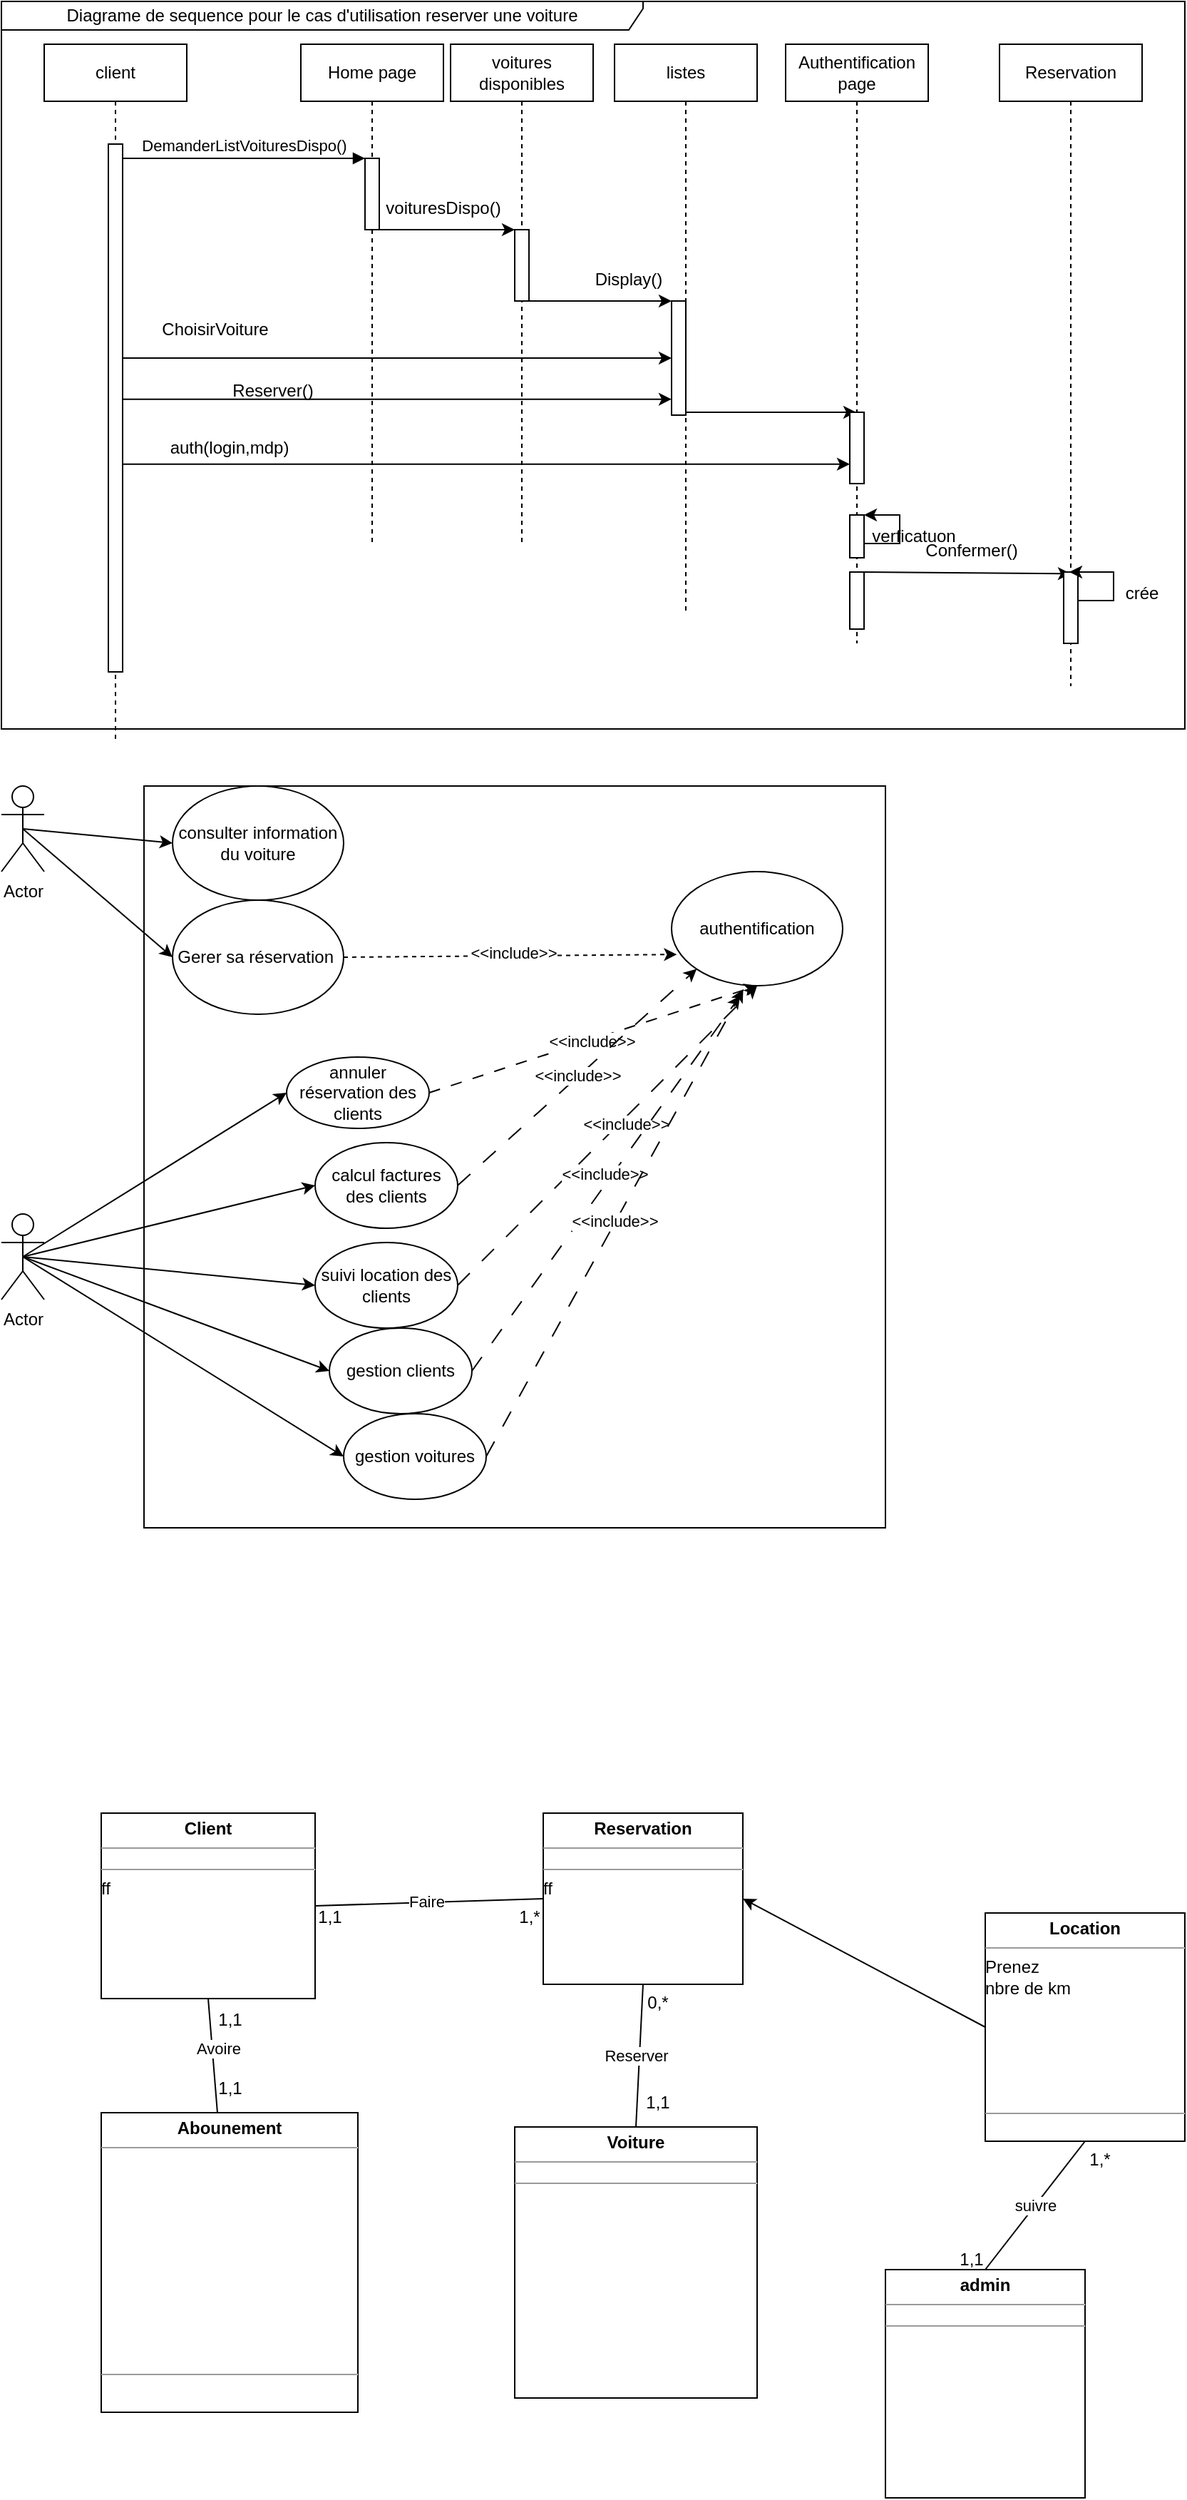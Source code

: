 <mxfile version="22.0.6" type="github" pages="2">
  <diagram name="Page-1" id="2YBvvXClWsGukQMizWep">
    <mxGraphModel dx="1222" dy="714" grid="1" gridSize="10" guides="1" tooltips="1" connect="1" arrows="1" fold="1" page="1" pageScale="1" pageWidth="850" pageHeight="1100" math="0" shadow="0">
      <root>
        <mxCell id="0" />
        <mxCell id="1" parent="0" />
        <mxCell id="aM9ryv3xv72pqoxQDRHE-1" value="client" style="shape=umlLifeline;perimeter=lifelinePerimeter;whiteSpace=wrap;html=1;container=0;dropTarget=0;collapsible=0;recursiveResize=0;outlineConnect=0;portConstraint=eastwest;newEdgeStyle={&quot;edgeStyle&quot;:&quot;elbowEdgeStyle&quot;,&quot;elbow&quot;:&quot;vertical&quot;,&quot;curved&quot;:0,&quot;rounded&quot;:0};" parent="1" vertex="1">
          <mxGeometry x="40" y="40" width="100" height="490" as="geometry" />
        </mxCell>
        <mxCell id="aM9ryv3xv72pqoxQDRHE-2" value="" style="html=1;points=[];perimeter=orthogonalPerimeter;outlineConnect=0;targetShapes=umlLifeline;portConstraint=eastwest;newEdgeStyle={&quot;edgeStyle&quot;:&quot;elbowEdgeStyle&quot;,&quot;elbow&quot;:&quot;vertical&quot;,&quot;curved&quot;:0,&quot;rounded&quot;:0};" parent="aM9ryv3xv72pqoxQDRHE-1" vertex="1">
          <mxGeometry x="45" y="70" width="10" height="370" as="geometry" />
        </mxCell>
        <mxCell id="aM9ryv3xv72pqoxQDRHE-5" value="Home page" style="shape=umlLifeline;perimeter=lifelinePerimeter;whiteSpace=wrap;html=1;container=0;dropTarget=0;collapsible=0;recursiveResize=0;outlineConnect=0;portConstraint=eastwest;newEdgeStyle={&quot;edgeStyle&quot;:&quot;elbowEdgeStyle&quot;,&quot;elbow&quot;:&quot;vertical&quot;,&quot;curved&quot;:0,&quot;rounded&quot;:0};" parent="1" vertex="1">
          <mxGeometry x="220" y="40" width="100" height="350" as="geometry" />
        </mxCell>
        <mxCell id="aM9ryv3xv72pqoxQDRHE-6" value="" style="html=1;points=[];perimeter=orthogonalPerimeter;outlineConnect=0;targetShapes=umlLifeline;portConstraint=eastwest;newEdgeStyle={&quot;edgeStyle&quot;:&quot;elbowEdgeStyle&quot;,&quot;elbow&quot;:&quot;vertical&quot;,&quot;curved&quot;:0,&quot;rounded&quot;:0};" parent="aM9ryv3xv72pqoxQDRHE-5" vertex="1">
          <mxGeometry x="45" y="80" width="10" height="50" as="geometry" />
        </mxCell>
        <mxCell id="aM9ryv3xv72pqoxQDRHE-7" value="DemanderListVoituresDispo()" style="html=1;verticalAlign=bottom;endArrow=block;edgeStyle=elbowEdgeStyle;elbow=vertical;curved=0;rounded=0;" parent="1" source="aM9ryv3xv72pqoxQDRHE-2" target="aM9ryv3xv72pqoxQDRHE-6" edge="1">
          <mxGeometry relative="1" as="geometry">
            <mxPoint x="195" y="130" as="sourcePoint" />
            <Array as="points">
              <mxPoint x="180" y="120" />
            </Array>
          </mxGeometry>
        </mxCell>
        <mxCell id="KbA2PPDoQIq2BiCPACwR-2" value="" style="endArrow=classic;html=1;rounded=0;" parent="1" source="aM9ryv3xv72pqoxQDRHE-6" edge="1">
          <mxGeometry width="50" height="50" relative="1" as="geometry">
            <mxPoint x="320" y="270" as="sourcePoint" />
            <mxPoint x="370" y="170" as="targetPoint" />
          </mxGeometry>
        </mxCell>
        <mxCell id="KbA2PPDoQIq2BiCPACwR-3" value="voituresDispo()" style="text;strokeColor=none;align=center;fillColor=none;html=1;verticalAlign=middle;whiteSpace=wrap;rounded=0;" parent="1" vertex="1">
          <mxGeometry x="290" y="140" width="60" height="30" as="geometry" />
        </mxCell>
        <mxCell id="KbA2PPDoQIq2BiCPACwR-4" value="voitures disponibles" style="shape=umlLifeline;perimeter=lifelinePerimeter;whiteSpace=wrap;html=1;container=0;dropTarget=0;collapsible=0;recursiveResize=0;outlineConnect=0;portConstraint=eastwest;newEdgeStyle={&quot;edgeStyle&quot;:&quot;elbowEdgeStyle&quot;,&quot;elbow&quot;:&quot;vertical&quot;,&quot;curved&quot;:0,&quot;rounded&quot;:0};" parent="1" vertex="1">
          <mxGeometry x="325" y="40" width="100" height="350" as="geometry" />
        </mxCell>
        <mxCell id="KbA2PPDoQIq2BiCPACwR-5" value="" style="html=1;points=[];perimeter=orthogonalPerimeter;outlineConnect=0;targetShapes=umlLifeline;portConstraint=eastwest;newEdgeStyle={&quot;edgeStyle&quot;:&quot;elbowEdgeStyle&quot;,&quot;elbow&quot;:&quot;vertical&quot;,&quot;curved&quot;:0,&quot;rounded&quot;:0};" parent="KbA2PPDoQIq2BiCPACwR-4" vertex="1">
          <mxGeometry x="45" y="130" width="10" height="50" as="geometry" />
        </mxCell>
        <mxCell id="KbA2PPDoQIq2BiCPACwR-11" value="listes" style="shape=umlLifeline;perimeter=lifelinePerimeter;whiteSpace=wrap;html=1;container=0;dropTarget=0;collapsible=0;recursiveResize=0;outlineConnect=0;portConstraint=eastwest;newEdgeStyle={&quot;edgeStyle&quot;:&quot;elbowEdgeStyle&quot;,&quot;elbow&quot;:&quot;vertical&quot;,&quot;curved&quot;:0,&quot;rounded&quot;:0};" parent="1" vertex="1">
          <mxGeometry x="440" y="40" width="100" height="400" as="geometry" />
        </mxCell>
        <mxCell id="KbA2PPDoQIq2BiCPACwR-12" value="" style="html=1;points=[];perimeter=orthogonalPerimeter;outlineConnect=0;targetShapes=umlLifeline;portConstraint=eastwest;newEdgeStyle={&quot;edgeStyle&quot;:&quot;elbowEdgeStyle&quot;,&quot;elbow&quot;:&quot;vertical&quot;,&quot;curved&quot;:0,&quot;rounded&quot;:0};" parent="KbA2PPDoQIq2BiCPACwR-11" vertex="1">
          <mxGeometry x="40" y="180" width="10" height="80" as="geometry" />
        </mxCell>
        <mxCell id="KbA2PPDoQIq2BiCPACwR-22" value="" style="endArrow=classic;html=1;rounded=0;entryX=1;entryY=1;entryDx=0;entryDy=0;" parent="1" target="KbA2PPDoQIq2BiCPACwR-25" edge="1">
          <mxGeometry width="50" height="50" relative="1" as="geometry">
            <mxPoint x="380" y="220" as="sourcePoint" />
            <mxPoint x="340" y="170" as="targetPoint" />
          </mxGeometry>
        </mxCell>
        <mxCell id="KbA2PPDoQIq2BiCPACwR-25" value="Display()" style="text;strokeColor=none;align=center;fillColor=none;html=1;verticalAlign=middle;whiteSpace=wrap;rounded=0;" parent="1" vertex="1">
          <mxGeometry x="420" y="190" width="60" height="30" as="geometry" />
        </mxCell>
        <mxCell id="KbA2PPDoQIq2BiCPACwR-31" value="" style="endArrow=classic;html=1;rounded=0;" parent="1" target="KbA2PPDoQIq2BiCPACwR-12" edge="1">
          <mxGeometry width="50" height="50" relative="1" as="geometry">
            <mxPoint x="94.914" y="260" as="sourcePoint" />
            <mxPoint x="470" y="260" as="targetPoint" />
          </mxGeometry>
        </mxCell>
        <mxCell id="KbA2PPDoQIq2BiCPACwR-32" value="ChoisirVoiture" style="text;strokeColor=none;align=center;fillColor=none;html=1;verticalAlign=middle;whiteSpace=wrap;rounded=0;" parent="1" vertex="1">
          <mxGeometry x="130" y="225" width="60" height="30" as="geometry" />
        </mxCell>
        <mxCell id="KbA2PPDoQIq2BiCPACwR-33" value="Authentification page" style="shape=umlLifeline;perimeter=lifelinePerimeter;whiteSpace=wrap;html=1;container=0;dropTarget=0;collapsible=0;recursiveResize=0;outlineConnect=0;portConstraint=eastwest;newEdgeStyle={&quot;edgeStyle&quot;:&quot;elbowEdgeStyle&quot;,&quot;elbow&quot;:&quot;vertical&quot;,&quot;curved&quot;:0,&quot;rounded&quot;:0};" parent="1" vertex="1">
          <mxGeometry x="560" y="40" width="100" height="420" as="geometry" />
        </mxCell>
        <mxCell id="7IlFe1IYsZEhboHqI39O-149" value="" style="html=1;points=[];perimeter=orthogonalPerimeter;outlineConnect=0;targetShapes=umlLifeline;portConstraint=eastwest;newEdgeStyle={&quot;edgeStyle&quot;:&quot;elbowEdgeStyle&quot;,&quot;elbow&quot;:&quot;vertical&quot;,&quot;curved&quot;:0,&quot;rounded&quot;:0};" parent="KbA2PPDoQIq2BiCPACwR-33" vertex="1">
          <mxGeometry x="45" y="330" width="10" height="30" as="geometry" />
        </mxCell>
        <mxCell id="7IlFe1IYsZEhboHqI39O-152" value="" style="endArrow=classic;html=1;rounded=0;" parent="KbA2PPDoQIq2BiCPACwR-33" source="7IlFe1IYsZEhboHqI39O-149" target="7IlFe1IYsZEhboHqI39O-149" edge="1">
          <mxGeometry width="50" height="50" relative="1" as="geometry">
            <mxPoint x="-40" y="230" as="sourcePoint" />
            <mxPoint x="10" y="180" as="targetPoint" />
            <Array as="points">
              <mxPoint x="80" y="350" />
              <mxPoint x="80" y="330" />
            </Array>
          </mxGeometry>
        </mxCell>
        <mxCell id="7IlFe1IYsZEhboHqI39O-163" value="" style="html=1;points=[];perimeter=orthogonalPerimeter;outlineConnect=0;targetShapes=umlLifeline;portConstraint=eastwest;newEdgeStyle={&quot;edgeStyle&quot;:&quot;elbowEdgeStyle&quot;,&quot;elbow&quot;:&quot;vertical&quot;,&quot;curved&quot;:0,&quot;rounded&quot;:0};" parent="KbA2PPDoQIq2BiCPACwR-33" vertex="1">
          <mxGeometry x="45" y="370" width="10" height="40" as="geometry" />
        </mxCell>
        <mxCell id="KbA2PPDoQIq2BiCPACwR-35" value="" style="endArrow=classic;html=1;rounded=0;" parent="1" edge="1">
          <mxGeometry width="50" height="50" relative="1" as="geometry">
            <mxPoint x="490" y="298" as="sourcePoint" />
            <mxPoint x="609.5" y="298" as="targetPoint" />
          </mxGeometry>
        </mxCell>
        <mxCell id="KbA2PPDoQIq2BiCPACwR-39" value="auth(login,mdp)" style="text;strokeColor=none;align=center;fillColor=none;html=1;verticalAlign=middle;whiteSpace=wrap;rounded=0;" parent="1" vertex="1">
          <mxGeometry x="140" y="308" width="60" height="30" as="geometry" />
        </mxCell>
        <mxCell id="KbA2PPDoQIq2BiCPACwR-43" value="verficatuon" style="text;strokeColor=none;align=center;fillColor=none;html=1;verticalAlign=middle;whiteSpace=wrap;rounded=0;" parent="1" vertex="1">
          <mxGeometry x="620" y="370" width="60" height="30" as="geometry" />
        </mxCell>
        <mxCell id="KbA2PPDoQIq2BiCPACwR-50" value="Reservation" style="shape=umlLifeline;perimeter=lifelinePerimeter;whiteSpace=wrap;html=1;container=0;dropTarget=0;collapsible=0;recursiveResize=0;outlineConnect=0;portConstraint=eastwest;newEdgeStyle={&quot;edgeStyle&quot;:&quot;elbowEdgeStyle&quot;,&quot;elbow&quot;:&quot;vertical&quot;,&quot;curved&quot;:0,&quot;rounded&quot;:0};" parent="1" vertex="1">
          <mxGeometry x="710" y="40" width="100" height="450" as="geometry" />
        </mxCell>
        <mxCell id="KbA2PPDoQIq2BiCPACwR-51" value="" style="html=1;points=[];perimeter=orthogonalPerimeter;outlineConnect=0;targetShapes=umlLifeline;portConstraint=eastwest;newEdgeStyle={&quot;edgeStyle&quot;:&quot;elbowEdgeStyle&quot;,&quot;elbow&quot;:&quot;vertical&quot;,&quot;curved&quot;:0,&quot;rounded&quot;:0};" parent="KbA2PPDoQIq2BiCPACwR-50" vertex="1">
          <mxGeometry x="45" y="370" width="10" height="50" as="geometry" />
        </mxCell>
        <mxCell id="KbA2PPDoQIq2BiCPACwR-54" value="" style="endArrow=classic;html=1;rounded=0;" parent="1" edge="1">
          <mxGeometry width="50" height="50" relative="1" as="geometry">
            <mxPoint x="615.0" y="410" as="sourcePoint" />
            <mxPoint x="760.0" y="411.18" as="targetPoint" />
          </mxGeometry>
        </mxCell>
        <mxCell id="7IlFe1IYsZEhboHqI39O-19" style="rounded=0;orthogonalLoop=1;jettySize=auto;html=1;exitX=0.5;exitY=0.5;exitDx=0;exitDy=0;exitPerimeter=0;entryX=0;entryY=0.5;entryDx=0;entryDy=0;" parent="1" source="7IlFe1IYsZEhboHqI39O-1" target="7IlFe1IYsZEhboHqI39O-3" edge="1">
          <mxGeometry relative="1" as="geometry" />
        </mxCell>
        <mxCell id="7IlFe1IYsZEhboHqI39O-20" style="rounded=0;orthogonalLoop=1;jettySize=auto;html=1;exitX=0.5;exitY=0.5;exitDx=0;exitDy=0;exitPerimeter=0;entryX=0;entryY=0.5;entryDx=0;entryDy=0;" parent="1" source="7IlFe1IYsZEhboHqI39O-1" target="7IlFe1IYsZEhboHqI39O-4" edge="1">
          <mxGeometry relative="1" as="geometry" />
        </mxCell>
        <mxCell id="7IlFe1IYsZEhboHqI39O-1" value="Actor" style="shape=umlActor;verticalLabelPosition=bottom;verticalAlign=top;html=1;outlineConnect=0;" parent="1" vertex="1">
          <mxGeometry x="10" y="560" width="30" height="60" as="geometry" />
        </mxCell>
        <mxCell id="7IlFe1IYsZEhboHqI39O-2" value="" style="whiteSpace=wrap;html=1;aspect=fixed;fillColor=none;" parent="1" vertex="1">
          <mxGeometry x="110" y="560" width="520" height="520" as="geometry" />
        </mxCell>
        <mxCell id="7IlFe1IYsZEhboHqI39O-3" value="consulter information du voiture" style="ellipse;whiteSpace=wrap;html=1;fillColor=none;" parent="1" vertex="1">
          <mxGeometry x="130" y="560" width="120" height="80" as="geometry" />
        </mxCell>
        <mxCell id="7IlFe1IYsZEhboHqI39O-15" style="rounded=0;orthogonalLoop=1;jettySize=auto;html=1;exitX=1;exitY=0.5;exitDx=0;exitDy=0;entryX=0;entryY=0.5;entryDx=0;entryDy=0;strokeColor=none;" parent="1" source="7IlFe1IYsZEhboHqI39O-4" target="7IlFe1IYsZEhboHqI39O-10" edge="1">
          <mxGeometry relative="1" as="geometry" />
        </mxCell>
        <mxCell id="7IlFe1IYsZEhboHqI39O-16" style="rounded=0;orthogonalLoop=1;jettySize=auto;html=1;exitX=1;exitY=0.5;exitDx=0;exitDy=0;entryX=0;entryY=0.5;entryDx=0;entryDy=0;strokeColor=none;" parent="1" source="7IlFe1IYsZEhboHqI39O-4" target="7IlFe1IYsZEhboHqI39O-10" edge="1">
          <mxGeometry relative="1" as="geometry" />
        </mxCell>
        <mxCell id="7IlFe1IYsZEhboHqI39O-4" value="Gerer sa réservation&amp;nbsp;" style="ellipse;whiteSpace=wrap;html=1;fillColor=none;" parent="1" vertex="1">
          <mxGeometry x="130" y="640" width="120" height="80" as="geometry" />
        </mxCell>
        <mxCell id="7IlFe1IYsZEhboHqI39O-26" style="rounded=0;orthogonalLoop=1;jettySize=auto;html=1;exitX=1;exitY=0.5;exitDx=0;exitDy=0;entryX=0.5;entryY=1;entryDx=0;entryDy=0;dashed=1;dashPattern=8 8;" parent="1" source="7IlFe1IYsZEhboHqI39O-5" target="7IlFe1IYsZEhboHqI39O-10" edge="1">
          <mxGeometry relative="1" as="geometry" />
        </mxCell>
        <mxCell id="7IlFe1IYsZEhboHqI39O-31" value="&amp;lt;&amp;lt;include&amp;gt;&amp;gt;" style="edgeLabel;html=1;align=center;verticalAlign=middle;resizable=0;points=[];" parent="7IlFe1IYsZEhboHqI39O-26" vertex="1" connectable="0">
          <mxGeometry x="-0.021" relative="1" as="geometry">
            <mxPoint x="1" as="offset" />
          </mxGeometry>
        </mxCell>
        <mxCell id="7IlFe1IYsZEhboHqI39O-5" value="annuler réservation des&lt;br/&gt;clients" style="ellipse;whiteSpace=wrap;html=1;fillColor=none;" parent="1" vertex="1">
          <mxGeometry x="210" y="750" width="100" height="50" as="geometry" />
        </mxCell>
        <mxCell id="7IlFe1IYsZEhboHqI39O-28" style="rounded=0;orthogonalLoop=1;jettySize=auto;html=1;exitX=1;exitY=0.5;exitDx=0;exitDy=0;dashed=1;dashPattern=12 12;entryX=0.5;entryY=1;entryDx=0;entryDy=0;" parent="1" source="7IlFe1IYsZEhboHqI39O-6" target="7IlFe1IYsZEhboHqI39O-10" edge="1">
          <mxGeometry relative="1" as="geometry">
            <mxPoint x="400" y="680" as="targetPoint" />
          </mxGeometry>
        </mxCell>
        <mxCell id="7IlFe1IYsZEhboHqI39O-33" value="&amp;lt;&amp;lt;include&amp;gt;&amp;gt;" style="edgeLabel;html=1;align=center;verticalAlign=middle;resizable=0;points=[];" parent="7IlFe1IYsZEhboHqI39O-28" vertex="1" connectable="0">
          <mxGeometry x="0.104" y="-2" relative="1" as="geometry">
            <mxPoint y="1" as="offset" />
          </mxGeometry>
        </mxCell>
        <mxCell id="7IlFe1IYsZEhboHqI39O-6" value="suivi location des clients" style="ellipse;whiteSpace=wrap;html=1;fillColor=none;" parent="1" vertex="1">
          <mxGeometry x="230" y="880" width="100" height="60" as="geometry" />
        </mxCell>
        <mxCell id="7IlFe1IYsZEhboHqI39O-27" style="rounded=0;orthogonalLoop=1;jettySize=auto;html=1;exitX=1;exitY=0.5;exitDx=0;exitDy=0;dashed=1;dashPattern=12 12;entryX=0;entryY=1;entryDx=0;entryDy=0;" parent="1" source="7IlFe1IYsZEhboHqI39O-7" target="7IlFe1IYsZEhboHqI39O-10" edge="1">
          <mxGeometry relative="1" as="geometry">
            <mxPoint x="400" y="690" as="targetPoint" />
          </mxGeometry>
        </mxCell>
        <mxCell id="7IlFe1IYsZEhboHqI39O-32" value="&amp;lt;&amp;lt;include&amp;gt;&amp;gt;" style="edgeLabel;html=1;align=center;verticalAlign=middle;resizable=0;points=[];" parent="7IlFe1IYsZEhboHqI39O-27" vertex="1" connectable="0">
          <mxGeometry x="0.011" y="1" relative="1" as="geometry">
            <mxPoint as="offset" />
          </mxGeometry>
        </mxCell>
        <mxCell id="7IlFe1IYsZEhboHqI39O-7" value="calcul factures&lt;br&gt;des clients" style="ellipse;whiteSpace=wrap;html=1;gradientColor=none;fillColor=none;" parent="1" vertex="1">
          <mxGeometry x="230" y="810" width="100" height="60" as="geometry" />
        </mxCell>
        <mxCell id="7IlFe1IYsZEhboHqI39O-29" style="rounded=0;orthogonalLoop=1;jettySize=auto;html=1;exitX=1;exitY=0.5;exitDx=0;exitDy=0;dashed=1;dashPattern=12 12;entryX=0.401;entryY=1.088;entryDx=0;entryDy=0;entryPerimeter=0;" parent="1" source="7IlFe1IYsZEhboHqI39O-8" target="7IlFe1IYsZEhboHqI39O-10" edge="1">
          <mxGeometry relative="1" as="geometry">
            <mxPoint x="400" y="700" as="targetPoint" />
          </mxGeometry>
        </mxCell>
        <mxCell id="7IlFe1IYsZEhboHqI39O-34" value="&amp;lt;&amp;lt;include&amp;gt;&amp;gt;" style="edgeLabel;html=1;align=center;verticalAlign=middle;resizable=0;points=[];" parent="7IlFe1IYsZEhboHqI39O-29" vertex="1" connectable="0">
          <mxGeometry x="0.026" y="5" relative="1" as="geometry">
            <mxPoint as="offset" />
          </mxGeometry>
        </mxCell>
        <mxCell id="7IlFe1IYsZEhboHqI39O-8" value="gestion clients" style="ellipse;whiteSpace=wrap;html=1;fillColor=none;" parent="1" vertex="1">
          <mxGeometry x="240" y="940" width="100" height="60" as="geometry" />
        </mxCell>
        <mxCell id="7IlFe1IYsZEhboHqI39O-30" style="rounded=0;orthogonalLoop=1;jettySize=auto;html=1;exitX=1;exitY=0.5;exitDx=0;exitDy=0;dashed=1;dashPattern=12 12;entryX=0.419;entryY=1.032;entryDx=0;entryDy=0;entryPerimeter=0;" parent="1" source="7IlFe1IYsZEhboHqI39O-9" target="7IlFe1IYsZEhboHqI39O-10" edge="1">
          <mxGeometry relative="1" as="geometry">
            <mxPoint x="400" y="700" as="targetPoint" />
          </mxGeometry>
        </mxCell>
        <mxCell id="7IlFe1IYsZEhboHqI39O-35" value="&amp;lt;&amp;lt;include&amp;gt;&amp;gt;" style="edgeLabel;html=1;align=center;verticalAlign=middle;resizable=0;points=[];" parent="7IlFe1IYsZEhboHqI39O-30" vertex="1" connectable="0">
          <mxGeometry x="0.007" y="1" relative="1" as="geometry">
            <mxPoint as="offset" />
          </mxGeometry>
        </mxCell>
        <mxCell id="7IlFe1IYsZEhboHqI39O-9" value="gestion voitures" style="ellipse;whiteSpace=wrap;html=1;fillColor=none;" parent="1" vertex="1">
          <mxGeometry x="250" y="1000" width="100" height="60" as="geometry" />
        </mxCell>
        <mxCell id="7IlFe1IYsZEhboHqI39O-10" value="authentification" style="ellipse;whiteSpace=wrap;html=1;fillColor=none;" parent="1" vertex="1">
          <mxGeometry x="480" y="620" width="120" height="80" as="geometry" />
        </mxCell>
        <mxCell id="7IlFe1IYsZEhboHqI39O-21" style="rounded=0;orthogonalLoop=1;jettySize=auto;html=1;exitX=0.5;exitY=0.5;exitDx=0;exitDy=0;exitPerimeter=0;entryX=0;entryY=0.5;entryDx=0;entryDy=0;" parent="1" source="7IlFe1IYsZEhboHqI39O-14" target="7IlFe1IYsZEhboHqI39O-5" edge="1">
          <mxGeometry relative="1" as="geometry" />
        </mxCell>
        <mxCell id="7IlFe1IYsZEhboHqI39O-22" style="rounded=0;orthogonalLoop=1;jettySize=auto;html=1;exitX=0.5;exitY=0.5;exitDx=0;exitDy=0;exitPerimeter=0;entryX=0;entryY=0.5;entryDx=0;entryDy=0;" parent="1" source="7IlFe1IYsZEhboHqI39O-14" target="7IlFe1IYsZEhboHqI39O-7" edge="1">
          <mxGeometry relative="1" as="geometry" />
        </mxCell>
        <mxCell id="7IlFe1IYsZEhboHqI39O-23" style="rounded=0;orthogonalLoop=1;jettySize=auto;html=1;exitX=0.5;exitY=0.5;exitDx=0;exitDy=0;exitPerimeter=0;entryX=0;entryY=0.5;entryDx=0;entryDy=0;" parent="1" source="7IlFe1IYsZEhboHqI39O-14" target="7IlFe1IYsZEhboHqI39O-6" edge="1">
          <mxGeometry relative="1" as="geometry" />
        </mxCell>
        <mxCell id="7IlFe1IYsZEhboHqI39O-24" style="rounded=0;orthogonalLoop=1;jettySize=auto;html=1;exitX=0.5;exitY=0.5;exitDx=0;exitDy=0;exitPerimeter=0;entryX=0;entryY=0.5;entryDx=0;entryDy=0;" parent="1" source="7IlFe1IYsZEhboHqI39O-14" target="7IlFe1IYsZEhboHqI39O-8" edge="1">
          <mxGeometry relative="1" as="geometry" />
        </mxCell>
        <mxCell id="7IlFe1IYsZEhboHqI39O-25" style="rounded=0;orthogonalLoop=1;jettySize=auto;html=1;exitX=0.5;exitY=0.5;exitDx=0;exitDy=0;exitPerimeter=0;entryX=0;entryY=0.5;entryDx=0;entryDy=0;" parent="1" source="7IlFe1IYsZEhboHqI39O-14" target="7IlFe1IYsZEhboHqI39O-9" edge="1">
          <mxGeometry relative="1" as="geometry" />
        </mxCell>
        <mxCell id="7IlFe1IYsZEhboHqI39O-14" value="Actor" style="shape=umlActor;verticalLabelPosition=bottom;verticalAlign=top;html=1;outlineConnect=0;" parent="1" vertex="1">
          <mxGeometry x="10" y="860" width="30" height="60" as="geometry" />
        </mxCell>
        <mxCell id="7IlFe1IYsZEhboHqI39O-17" style="rounded=0;orthogonalLoop=1;jettySize=auto;html=1;exitX=1;exitY=0.5;exitDx=0;exitDy=0;entryX=0.031;entryY=0.726;entryDx=0;entryDy=0;entryPerimeter=0;dashed=1;" parent="1" source="7IlFe1IYsZEhboHqI39O-4" target="7IlFe1IYsZEhboHqI39O-10" edge="1">
          <mxGeometry relative="1" as="geometry" />
        </mxCell>
        <mxCell id="7IlFe1IYsZEhboHqI39O-18" value="&amp;lt;&amp;lt;include&amp;gt;&amp;gt;" style="edgeLabel;html=1;align=center;verticalAlign=middle;resizable=0;points=[];" parent="7IlFe1IYsZEhboHqI39O-17" vertex="1" connectable="0">
          <mxGeometry x="0.024" y="2" relative="1" as="geometry">
            <mxPoint x="-1" as="offset" />
          </mxGeometry>
        </mxCell>
        <mxCell id="7IlFe1IYsZEhboHqI39O-127" style="rounded=0;orthogonalLoop=1;jettySize=auto;html=1;exitX=1;exitY=0.5;exitDx=0;exitDy=0;entryX=0;entryY=0.5;entryDx=0;entryDy=0;endArrow=none;endFill=0;startArrow=classic;startFill=1;" parent="1" source="7IlFe1IYsZEhboHqI39O-41" target="7IlFe1IYsZEhboHqI39O-42" edge="1">
          <mxGeometry relative="1" as="geometry" />
        </mxCell>
        <mxCell id="7IlFe1IYsZEhboHqI39O-129" style="rounded=0;orthogonalLoop=1;jettySize=auto;html=1;exitX=0.5;exitY=1;exitDx=0;exitDy=0;entryX=0.5;entryY=0;entryDx=0;entryDy=0;endArrow=none;endFill=0;" parent="1" source="7IlFe1IYsZEhboHqI39O-41" target="7IlFe1IYsZEhboHqI39O-43" edge="1">
          <mxGeometry relative="1" as="geometry" />
        </mxCell>
        <mxCell id="7IlFe1IYsZEhboHqI39O-132" value="Reserver" style="edgeLabel;html=1;align=center;verticalAlign=middle;resizable=0;points=[];" parent="7IlFe1IYsZEhboHqI39O-129" vertex="1" connectable="0">
          <mxGeometry x="-0.002" y="-3" relative="1" as="geometry">
            <mxPoint as="offset" />
          </mxGeometry>
        </mxCell>
        <mxCell id="7IlFe1IYsZEhboHqI39O-41" value="&lt;p style=&quot;margin:0px;margin-top:4px;text-align:center;&quot;&gt;&lt;b&gt;Reservation&lt;/b&gt;&lt;/p&gt;&lt;hr size=&quot;1&quot;&gt;&lt;div style=&quot;height:2px;&quot;&gt;&lt;/div&gt;&lt;hr size=&quot;1&quot;&gt;&lt;div style=&quot;height:2px;&quot;&gt;ff&lt;/div&gt;" style="verticalAlign=top;align=left;overflow=fill;fontSize=12;fontFamily=Helvetica;html=1;whiteSpace=wrap;" parent="1" vertex="1">
          <mxGeometry x="390" y="1280" width="140" height="120" as="geometry" />
        </mxCell>
        <mxCell id="7IlFe1IYsZEhboHqI39O-128" style="rounded=0;orthogonalLoop=1;jettySize=auto;html=1;exitX=0.5;exitY=1;exitDx=0;exitDy=0;entryX=0.5;entryY=0;entryDx=0;entryDy=0;endArrow=none;endFill=0;" parent="1" source="7IlFe1IYsZEhboHqI39O-42" target="7IlFe1IYsZEhboHqI39O-124" edge="1">
          <mxGeometry relative="1" as="geometry" />
        </mxCell>
        <mxCell id="7IlFe1IYsZEhboHqI39O-131" value="suivre" style="edgeLabel;html=1;align=center;verticalAlign=middle;resizable=0;points=[];" parent="7IlFe1IYsZEhboHqI39O-128" vertex="1" connectable="0">
          <mxGeometry x="-0.001" relative="1" as="geometry">
            <mxPoint as="offset" />
          </mxGeometry>
        </mxCell>
        <mxCell id="7IlFe1IYsZEhboHqI39O-42" value="&lt;p style=&quot;margin:0px;margin-top:4px;text-align:center;&quot;&gt;&lt;b&gt;Location&lt;/b&gt;&lt;/p&gt;&lt;hr size=&quot;1&quot;&gt;Prenez&lt;br&gt;nbre de km&lt;br&gt;&lt;br&gt;&lt;br&gt;&lt;br&gt;&lt;br&gt;&lt;br&gt;&lt;div style=&quot;height:2px;&quot;&gt;&lt;/div&gt;&lt;hr size=&quot;1&quot;&gt;&lt;div style=&quot;height:2px;&quot;&gt;&lt;/div&gt;" style="verticalAlign=top;align=left;overflow=fill;fontSize=12;fontFamily=Helvetica;html=1;whiteSpace=wrap;" parent="1" vertex="1">
          <mxGeometry x="700" y="1350" width="140" height="160" as="geometry" />
        </mxCell>
        <mxCell id="7IlFe1IYsZEhboHqI39O-43" value="&lt;p style=&quot;margin:0px;margin-top:4px;text-align:center;&quot;&gt;&lt;b&gt;Voiture&lt;/b&gt;&lt;/p&gt;&lt;hr size=&quot;1&quot;&gt;&lt;div style=&quot;height:2px;&quot;&gt;&lt;/div&gt;&lt;hr size=&quot;1&quot;&gt;&lt;div style=&quot;height:2px;&quot;&gt;&lt;/div&gt;" style="verticalAlign=top;align=left;overflow=fill;fontSize=12;fontFamily=Helvetica;html=1;whiteSpace=wrap;" parent="1" vertex="1">
          <mxGeometry x="370" y="1500" width="170" height="190" as="geometry" />
        </mxCell>
        <mxCell id="7IlFe1IYsZEhboHqI39O-44" value="&lt;p style=&quot;margin:0px;margin-top:4px;text-align:center;&quot;&gt;&lt;b&gt;Abounement&lt;/b&gt;&lt;/p&gt;&lt;hr size=&quot;1&quot;&gt;&lt;br&gt;&lt;br&gt;&lt;br&gt;&lt;br&gt;&lt;br&gt;&lt;br&gt;&lt;br&gt;&lt;br&gt;&lt;br&gt;&lt;br&gt;&lt;div style=&quot;height:2px;&quot;&gt;&lt;/div&gt;&lt;hr size=&quot;1&quot;&gt;&lt;div style=&quot;height:2px;&quot;&gt;&lt;/div&gt;" style="verticalAlign=top;align=left;overflow=fill;fontSize=12;fontFamily=Helvetica;html=1;whiteSpace=wrap;" parent="1" vertex="1">
          <mxGeometry x="80" y="1490" width="180" height="210" as="geometry" />
        </mxCell>
        <mxCell id="7IlFe1IYsZEhboHqI39O-125" style="rounded=0;orthogonalLoop=1;jettySize=auto;html=1;exitX=1;exitY=0.5;exitDx=0;exitDy=0;entryX=0;entryY=0.5;entryDx=0;entryDy=0;endArrow=none;endFill=0;" parent="1" source="7IlFe1IYsZEhboHqI39O-45" target="7IlFe1IYsZEhboHqI39O-41" edge="1">
          <mxGeometry relative="1" as="geometry" />
        </mxCell>
        <mxCell id="7IlFe1IYsZEhboHqI39O-133" value="Faire" style="edgeLabel;html=1;align=center;verticalAlign=middle;resizable=0;points=[];" parent="7IlFe1IYsZEhboHqI39O-125" vertex="1" connectable="0">
          <mxGeometry x="-0.023" y="1" relative="1" as="geometry">
            <mxPoint as="offset" />
          </mxGeometry>
        </mxCell>
        <mxCell id="7IlFe1IYsZEhboHqI39O-130" style="rounded=0;orthogonalLoop=1;jettySize=auto;html=1;exitX=0.5;exitY=1;exitDx=0;exitDy=0;endArrow=none;endFill=0;" parent="1" source="7IlFe1IYsZEhboHqI39O-45" target="7IlFe1IYsZEhboHqI39O-44" edge="1">
          <mxGeometry relative="1" as="geometry" />
        </mxCell>
        <mxCell id="7IlFe1IYsZEhboHqI39O-134" value="Avoire" style="edgeLabel;html=1;align=center;verticalAlign=middle;resizable=0;points=[];" parent="7IlFe1IYsZEhboHqI39O-130" vertex="1" connectable="0">
          <mxGeometry x="-0.123" y="4" relative="1" as="geometry">
            <mxPoint as="offset" />
          </mxGeometry>
        </mxCell>
        <mxCell id="7IlFe1IYsZEhboHqI39O-45" value="&lt;p style=&quot;margin:0px;margin-top:4px;text-align:center;&quot;&gt;&lt;b&gt;Client&lt;/b&gt;&lt;/p&gt;&lt;hr size=&quot;1&quot;&gt;&lt;div style=&quot;height:2px;&quot;&gt;&lt;/div&gt;&lt;hr size=&quot;1&quot;&gt;&lt;div style=&quot;height:2px;&quot;&gt;ff&lt;/div&gt;" style="verticalAlign=top;align=left;overflow=fill;fontSize=12;fontFamily=Helvetica;html=1;whiteSpace=wrap;" parent="1" vertex="1">
          <mxGeometry x="80" y="1280" width="150" height="130" as="geometry" />
        </mxCell>
        <mxCell id="7IlFe1IYsZEhboHqI39O-124" value="&lt;p style=&quot;margin:0px;margin-top:4px;text-align:center;&quot;&gt;&lt;b&gt;admin&lt;/b&gt;&lt;/p&gt;&lt;hr size=&quot;1&quot;&gt;&lt;div style=&quot;height:2px;&quot;&gt;&lt;/div&gt;&lt;hr size=&quot;1&quot;&gt;&lt;div style=&quot;height:2px;&quot;&gt;&lt;/div&gt;" style="verticalAlign=top;align=left;overflow=fill;fontSize=12;fontFamily=Helvetica;html=1;whiteSpace=wrap;" parent="1" vertex="1">
          <mxGeometry x="630" y="1600" width="140" height="160" as="geometry" />
        </mxCell>
        <mxCell id="7IlFe1IYsZEhboHqI39O-136" value="1,1" style="text;html=1;align=center;verticalAlign=middle;resizable=0;points=[];autosize=1;strokeColor=none;fillColor=none;" parent="1" vertex="1">
          <mxGeometry x="220" y="1338" width="40" height="30" as="geometry" />
        </mxCell>
        <mxCell id="7IlFe1IYsZEhboHqI39O-138" value="1,*" style="text;html=1;align=center;verticalAlign=middle;resizable=0;points=[];autosize=1;strokeColor=none;fillColor=none;" parent="1" vertex="1">
          <mxGeometry x="360" y="1338" width="40" height="30" as="geometry" />
        </mxCell>
        <mxCell id="7IlFe1IYsZEhboHqI39O-139" value="0,*" style="text;html=1;align=center;verticalAlign=middle;resizable=0;points=[];autosize=1;strokeColor=none;fillColor=none;" parent="1" vertex="1">
          <mxGeometry x="450" y="1398" width="40" height="30" as="geometry" />
        </mxCell>
        <mxCell id="7IlFe1IYsZEhboHqI39O-140" value="1,1" style="text;html=1;align=center;verticalAlign=middle;resizable=0;points=[];autosize=1;strokeColor=none;fillColor=none;" parent="1" vertex="1">
          <mxGeometry x="450" y="1468" width="40" height="30" as="geometry" />
        </mxCell>
        <mxCell id="7IlFe1IYsZEhboHqI39O-141" value="1,1" style="text;html=1;align=center;verticalAlign=middle;resizable=0;points=[];autosize=1;strokeColor=none;fillColor=none;" parent="1" vertex="1">
          <mxGeometry x="150" y="1410" width="40" height="30" as="geometry" />
        </mxCell>
        <mxCell id="7IlFe1IYsZEhboHqI39O-142" value="1,1" style="text;html=1;align=center;verticalAlign=middle;resizable=0;points=[];autosize=1;strokeColor=none;fillColor=none;" parent="1" vertex="1">
          <mxGeometry x="150" y="1458" width="40" height="30" as="geometry" />
        </mxCell>
        <mxCell id="7IlFe1IYsZEhboHqI39O-143" value="1,*" style="text;html=1;align=center;verticalAlign=middle;resizable=0;points=[];autosize=1;strokeColor=none;fillColor=none;" parent="1" vertex="1">
          <mxGeometry x="760" y="1508" width="40" height="30" as="geometry" />
        </mxCell>
        <mxCell id="7IlFe1IYsZEhboHqI39O-144" value="1,1" style="text;html=1;align=center;verticalAlign=middle;resizable=0;points=[];autosize=1;strokeColor=none;fillColor=none;" parent="1" vertex="1">
          <mxGeometry x="670" y="1578" width="40" height="30" as="geometry" />
        </mxCell>
        <mxCell id="7IlFe1IYsZEhboHqI39O-145" value="" style="endArrow=classic;html=1;rounded=0;" parent="1" edge="1">
          <mxGeometry width="50" height="50" relative="1" as="geometry">
            <mxPoint x="94.914" y="288.82" as="sourcePoint" />
            <mxPoint x="480" y="288.82" as="targetPoint" />
          </mxGeometry>
        </mxCell>
        <mxCell id="7IlFe1IYsZEhboHqI39O-146" value="Reserver()" style="text;html=1;align=center;verticalAlign=middle;resizable=0;points=[];autosize=1;strokeColor=none;fillColor=none;" parent="1" vertex="1">
          <mxGeometry x="160" y="268" width="80" height="30" as="geometry" />
        </mxCell>
        <mxCell id="7IlFe1IYsZEhboHqI39O-147" value="" style="endArrow=classic;html=1;rounded=0;" parent="1" target="KbA2PPDoQIq2BiCPACwR-34" edge="1">
          <mxGeometry width="50" height="50" relative="1" as="geometry">
            <mxPoint x="95" y="334.41" as="sourcePoint" />
            <mxPoint x="600" y="334" as="targetPoint" />
          </mxGeometry>
        </mxCell>
        <mxCell id="KbA2PPDoQIq2BiCPACwR-34" value="" style="html=1;points=[];perimeter=orthogonalPerimeter;outlineConnect=0;targetShapes=umlLifeline;portConstraint=eastwest;newEdgeStyle={&quot;edgeStyle&quot;:&quot;elbowEdgeStyle&quot;,&quot;elbow&quot;:&quot;vertical&quot;,&quot;curved&quot;:0,&quot;rounded&quot;:0};" parent="1" vertex="1">
          <mxGeometry x="605" y="298" width="10" height="50" as="geometry" />
        </mxCell>
        <mxCell id="7IlFe1IYsZEhboHqI39O-153" value="Confermer()" style="text;html=1;align=center;verticalAlign=middle;resizable=0;points=[];autosize=1;strokeColor=none;fillColor=none;" parent="1" vertex="1">
          <mxGeometry x="645" y="380" width="90" height="30" as="geometry" />
        </mxCell>
        <mxCell id="7IlFe1IYsZEhboHqI39O-156" value="" style="html=1;points=[];perimeter=orthogonalPerimeter;outlineConnect=0;targetShapes=umlLifeline;portConstraint=eastwest;newEdgeStyle={&quot;edgeStyle&quot;:&quot;elbowEdgeStyle&quot;,&quot;elbow&quot;:&quot;vertical&quot;,&quot;curved&quot;:0,&quot;rounded&quot;:0};" parent="1" vertex="1">
          <mxGeometry x="755" y="410" width="10" height="50" as="geometry" />
        </mxCell>
        <mxCell id="7IlFe1IYsZEhboHqI39O-157" value="" style="endArrow=classic;html=1;rounded=0;" parent="1" source="7IlFe1IYsZEhboHqI39O-156" edge="1">
          <mxGeometry width="50" height="50" relative="1" as="geometry">
            <mxPoint x="540" y="450" as="sourcePoint" />
            <mxPoint x="759" y="410" as="targetPoint" />
            <Array as="points">
              <mxPoint x="790" y="430" />
              <mxPoint x="790" y="410" />
            </Array>
          </mxGeometry>
        </mxCell>
        <mxCell id="7IlFe1IYsZEhboHqI39O-158" value="crée" style="text;strokeColor=none;align=center;fillColor=none;html=1;verticalAlign=middle;whiteSpace=wrap;rounded=0;" parent="1" vertex="1">
          <mxGeometry x="780" y="410" width="60" height="30" as="geometry" />
        </mxCell>
        <mxCell id="7IlFe1IYsZEhboHqI39O-164" value="Diagrame de sequence pour le cas d&#39;utilisation reserver une voiture" style="shape=umlFrame;whiteSpace=wrap;html=1;pointerEvents=0;width=450;height=20;" parent="1" vertex="1">
          <mxGeometry x="10" y="10" width="830" height="510" as="geometry" />
        </mxCell>
      </root>
    </mxGraphModel>
  </diagram>
  <diagram id="6DuTB4unDak9lFMaPe2o" name="Page-2">
    <mxGraphModel dx="794" dy="464" grid="1" gridSize="10" guides="1" tooltips="1" connect="1" arrows="1" fold="1" page="1" pageScale="1" pageWidth="827" pageHeight="1169" math="0" shadow="0">
      <root>
        <mxCell id="0" />
        <mxCell id="1" parent="0" />
        <mxCell id="bGRbvhXE72pfHHdib7Z3-1" value="Diagrame de sequence pour le cas calculer facteur" style="shape=umlFrame;whiteSpace=wrap;html=1;pointerEvents=0;width=360;height=20;" vertex="1" parent="1">
          <mxGeometry x="10" y="10" width="650" height="430" as="geometry" />
        </mxCell>
        <mxCell id="bGRbvhXE72pfHHdib7Z3-2" value="admin" style="shape=umlLifeline;perimeter=lifelinePerimeter;whiteSpace=wrap;html=1;container=0;dropTarget=0;collapsible=0;recursiveResize=0;outlineConnect=0;portConstraint=eastwest;newEdgeStyle={&quot;edgeStyle&quot;:&quot;elbowEdgeStyle&quot;,&quot;elbow&quot;:&quot;vertical&quot;,&quot;curved&quot;:0,&quot;rounded&quot;:0};" vertex="1" parent="1">
          <mxGeometry x="40" y="30" width="100" height="490" as="geometry" />
        </mxCell>
        <mxCell id="bGRbvhXE72pfHHdib7Z3-3" value="" style="html=1;points=[];perimeter=orthogonalPerimeter;outlineConnect=0;targetShapes=umlLifeline;portConstraint=eastwest;newEdgeStyle={&quot;edgeStyle&quot;:&quot;elbowEdgeStyle&quot;,&quot;elbow&quot;:&quot;vertical&quot;,&quot;curved&quot;:0,&quot;rounded&quot;:0};" vertex="1" parent="bGRbvhXE72pfHHdib7Z3-2">
          <mxGeometry x="45" y="70" width="10" height="240" as="geometry" />
        </mxCell>
        <mxCell id="bGRbvhXE72pfHHdib7Z3-4" value="Location" style="shape=umlLifeline;perimeter=lifelinePerimeter;whiteSpace=wrap;html=1;container=0;dropTarget=0;collapsible=0;recursiveResize=0;outlineConnect=0;portConstraint=eastwest;newEdgeStyle={&quot;edgeStyle&quot;:&quot;elbowEdgeStyle&quot;,&quot;elbow&quot;:&quot;vertical&quot;,&quot;curved&quot;:0,&quot;rounded&quot;:0};" vertex="1" parent="1">
          <mxGeometry x="550" y="40" width="100" height="350" as="geometry" />
        </mxCell>
        <mxCell id="bGRbvhXE72pfHHdib7Z3-30" value="" style="html=1;points=[];perimeter=orthogonalPerimeter;outlineConnect=0;targetShapes=umlLifeline;portConstraint=eastwest;newEdgeStyle={&quot;edgeStyle&quot;:&quot;elbowEdgeStyle&quot;,&quot;elbow&quot;:&quot;vertical&quot;,&quot;curved&quot;:0,&quot;rounded&quot;:0};" vertex="1" parent="bGRbvhXE72pfHHdib7Z3-4">
          <mxGeometry x="45" y="220" width="10" height="50" as="geometry" />
        </mxCell>
        <mxCell id="bGRbvhXE72pfHHdib7Z3-8" value="CalculeFacteur()" style="text;strokeColor=none;align=center;fillColor=none;html=1;verticalAlign=middle;whiteSpace=wrap;rounded=0;" vertex="1" parent="1">
          <mxGeometry x="250" y="160" width="60" height="30" as="geometry" />
        </mxCell>
        <mxCell id="bGRbvhXE72pfHHdib7Z3-9" value="Facteur" style="shape=umlLifeline;perimeter=lifelinePerimeter;whiteSpace=wrap;html=1;container=0;dropTarget=0;collapsible=0;recursiveResize=0;outlineConnect=0;portConstraint=eastwest;newEdgeStyle={&quot;edgeStyle&quot;:&quot;elbowEdgeStyle&quot;,&quot;elbow&quot;:&quot;vertical&quot;,&quot;curved&quot;:0,&quot;rounded&quot;:0};" vertex="1" parent="1">
          <mxGeometry x="325" y="40" width="100" height="350" as="geometry" />
        </mxCell>
        <mxCell id="bGRbvhXE72pfHHdib7Z3-10" value="" style="html=1;points=[];perimeter=orthogonalPerimeter;outlineConnect=0;targetShapes=umlLifeline;portConstraint=eastwest;newEdgeStyle={&quot;edgeStyle&quot;:&quot;elbowEdgeStyle&quot;,&quot;elbow&quot;:&quot;vertical&quot;,&quot;curved&quot;:0,&quot;rounded&quot;:0};" vertex="1" parent="bGRbvhXE72pfHHdib7Z3-9">
          <mxGeometry x="45" y="150" width="10" height="140" as="geometry" />
        </mxCell>
        <mxCell id="bGRbvhXE72pfHHdib7Z3-11" value="Abounnement" style="shape=umlLifeline;perimeter=lifelinePerimeter;whiteSpace=wrap;html=1;container=0;dropTarget=0;collapsible=0;recursiveResize=0;outlineConnect=0;portConstraint=eastwest;newEdgeStyle={&quot;edgeStyle&quot;:&quot;elbowEdgeStyle&quot;,&quot;elbow&quot;:&quot;vertical&quot;,&quot;curved&quot;:0,&quot;rounded&quot;:0};" vertex="1" parent="1">
          <mxGeometry x="440" y="40" width="100" height="400" as="geometry" />
        </mxCell>
        <mxCell id="bGRbvhXE72pfHHdib7Z3-12" value="" style="html=1;points=[];perimeter=orthogonalPerimeter;outlineConnect=0;targetShapes=umlLifeline;portConstraint=eastwest;newEdgeStyle={&quot;edgeStyle&quot;:&quot;elbowEdgeStyle&quot;,&quot;elbow&quot;:&quot;vertical&quot;,&quot;curved&quot;:0,&quot;rounded&quot;:0};" vertex="1" parent="bGRbvhXE72pfHHdib7Z3-11">
          <mxGeometry x="45" y="178" width="10" height="32" as="geometry" />
        </mxCell>
        <mxCell id="bGRbvhXE72pfHHdib7Z3-13" value="" style="endArrow=classic;html=1;rounded=0;entryX=1;entryY=1;entryDx=0;entryDy=0;" edge="1" parent="1">
          <mxGeometry width="50" height="50" relative="1" as="geometry">
            <mxPoint x="380" y="220" as="sourcePoint" />
            <mxPoint x="480" y="220" as="targetPoint" />
          </mxGeometry>
        </mxCell>
        <mxCell id="bGRbvhXE72pfHHdib7Z3-15" value="" style="endArrow=classic;html=1;rounded=0;" edge="1" parent="1">
          <mxGeometry width="50" height="50" relative="1" as="geometry">
            <mxPoint x="89.5" y="190" as="sourcePoint" />
            <mxPoint x="360" y="190" as="targetPoint" />
          </mxGeometry>
        </mxCell>
        <mxCell id="bGRbvhXE72pfHHdib7Z3-17" value="Authentification page" style="shape=umlLifeline;perimeter=lifelinePerimeter;whiteSpace=wrap;html=1;container=0;dropTarget=0;collapsible=0;recursiveResize=0;outlineConnect=0;portConstraint=eastwest;newEdgeStyle={&quot;edgeStyle&quot;:&quot;elbowEdgeStyle&quot;,&quot;elbow&quot;:&quot;vertical&quot;,&quot;curved&quot;:0,&quot;rounded&quot;:0};" vertex="1" parent="1">
          <mxGeometry x="150" y="30" width="100" height="420" as="geometry" />
        </mxCell>
        <mxCell id="bGRbvhXE72pfHHdib7Z3-18" value="" style="html=1;points=[];perimeter=orthogonalPerimeter;outlineConnect=0;targetShapes=umlLifeline;portConstraint=eastwest;newEdgeStyle={&quot;edgeStyle&quot;:&quot;elbowEdgeStyle&quot;,&quot;elbow&quot;:&quot;vertical&quot;,&quot;curved&quot;:0,&quot;rounded&quot;:0};" vertex="1" parent="bGRbvhXE72pfHHdib7Z3-17">
          <mxGeometry x="50" y="75" width="10" height="30" as="geometry" />
        </mxCell>
        <mxCell id="bGRbvhXE72pfHHdib7Z3-19" value="" style="endArrow=classic;html=1;rounded=0;" edge="1" parent="bGRbvhXE72pfHHdib7Z3-17" source="bGRbvhXE72pfHHdib7Z3-18" target="bGRbvhXE72pfHHdib7Z3-18">
          <mxGeometry width="50" height="50" relative="1" as="geometry">
            <mxPoint x="-35" y="-25" as="sourcePoint" />
            <mxPoint x="15" y="-75" as="targetPoint" />
            <Array as="points">
              <mxPoint x="85" y="95" />
              <mxPoint x="85" y="75" />
            </Array>
          </mxGeometry>
        </mxCell>
        <mxCell id="bGRbvhXE72pfHHdib7Z3-20" value="" style="html=1;points=[];perimeter=orthogonalPerimeter;outlineConnect=0;targetShapes=umlLifeline;portConstraint=eastwest;newEdgeStyle={&quot;edgeStyle&quot;:&quot;elbowEdgeStyle&quot;,&quot;elbow&quot;:&quot;vertical&quot;,&quot;curved&quot;:0,&quot;rounded&quot;:0};" vertex="1" parent="bGRbvhXE72pfHHdib7Z3-17">
          <mxGeometry x="50" y="115" width="10" height="40" as="geometry" />
        </mxCell>
        <mxCell id="bGRbvhXE72pfHHdib7Z3-23" value="verficatuon" style="text;strokeColor=none;align=center;fillColor=none;html=1;verticalAlign=middle;whiteSpace=wrap;rounded=0;" vertex="1" parent="1">
          <mxGeometry x="220" y="100" width="60" height="30" as="geometry" />
        </mxCell>
        <mxCell id="bGRbvhXE72pfHHdib7Z3-35" value="Login(user,pass)" style="html=1;verticalAlign=bottom;endArrow=block;curved=0;rounded=0;" edge="1" parent="1" target="bGRbvhXE72pfHHdib7Z3-17">
          <mxGeometry width="80" relative="1" as="geometry">
            <mxPoint x="100" y="110" as="sourcePoint" />
            <mxPoint x="180" y="110" as="targetPoint" />
          </mxGeometry>
        </mxCell>
        <mxCell id="bGRbvhXE72pfHHdib7Z3-36" value="Type(Client)" style="text;html=1;align=center;verticalAlign=middle;resizable=0;points=[];autosize=1;strokeColor=none;fillColor=none;" vertex="1" parent="1">
          <mxGeometry x="375" y="195" width="90" height="30" as="geometry" />
        </mxCell>
        <mxCell id="bGRbvhXE72pfHHdib7Z3-37" value="Caracterses()" style="html=1;verticalAlign=bottom;endArrow=block;curved=0;rounded=0;" edge="1" parent="1" target="bGRbvhXE72pfHHdib7Z3-4">
          <mxGeometry width="80" relative="1" as="geometry">
            <mxPoint x="380" y="260" as="sourcePoint" />
            <mxPoint x="460" y="260" as="targetPoint" />
          </mxGeometry>
        </mxCell>
      </root>
    </mxGraphModel>
  </diagram>
</mxfile>
